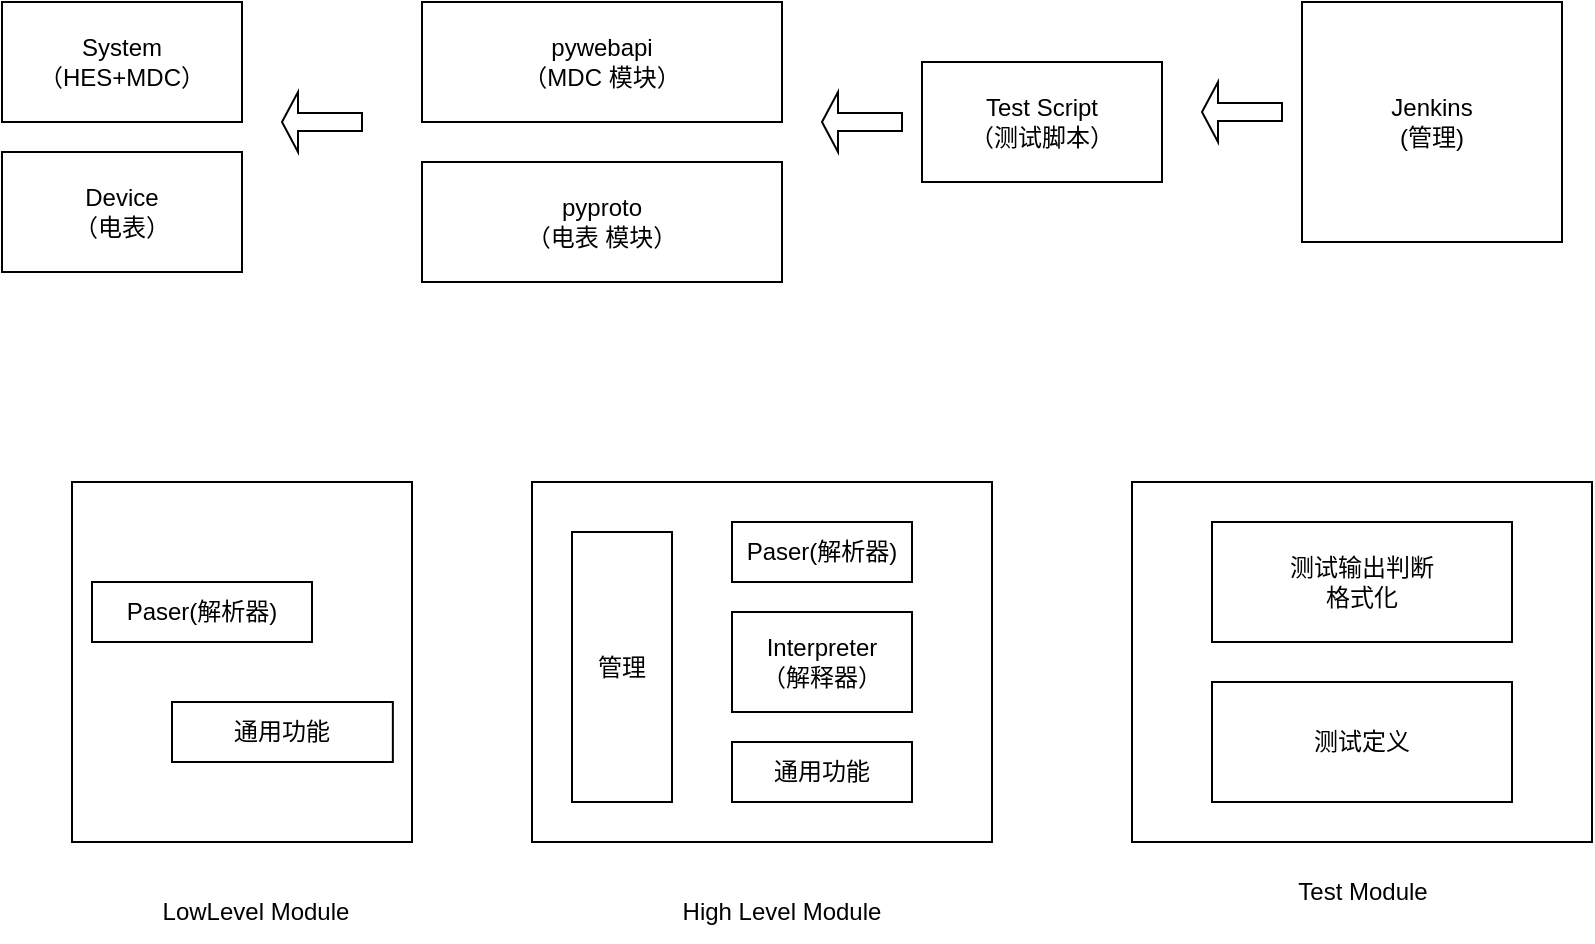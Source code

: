 <mxfile version="28.0.6">
  <diagram name="Page-1" id="stHkNYjPsgnvwqnEDeHq">
    <mxGraphModel dx="1097" dy="487" grid="1" gridSize="10" guides="1" tooltips="1" connect="1" arrows="1" fold="1" page="1" pageScale="1" pageWidth="850" pageHeight="1100" math="0" shadow="0">
      <root>
        <mxCell id="0" />
        <mxCell id="1" parent="0" />
        <mxCell id="VkH7h2HziBzFlEW19kWf-14" value="" style="group" vertex="1" connectable="0" parent="1">
          <mxGeometry x="35" y="120" width="780" height="140" as="geometry" />
        </mxCell>
        <mxCell id="fNABVySuIZl3mwV_Zrsj-1" value="Test Script&lt;div&gt;（测试脚本）&lt;/div&gt;" style="rounded=0;whiteSpace=wrap;html=1;" parent="VkH7h2HziBzFlEW19kWf-14" vertex="1">
          <mxGeometry x="460" y="30" width="120" height="60" as="geometry" />
        </mxCell>
        <mxCell id="fNABVySuIZl3mwV_Zrsj-2" value="Jenkins&lt;div&gt;(管理)&lt;/div&gt;" style="rounded=0;whiteSpace=wrap;html=1;" parent="VkH7h2HziBzFlEW19kWf-14" vertex="1">
          <mxGeometry x="650" width="130" height="120" as="geometry" />
        </mxCell>
        <mxCell id="VkH7h2HziBzFlEW19kWf-3" value="pywebapi&lt;br&gt;&lt;div&gt;（MDC 模块）&lt;/div&gt;" style="rounded=0;whiteSpace=wrap;html=1;" vertex="1" parent="VkH7h2HziBzFlEW19kWf-14">
          <mxGeometry x="210" width="180" height="60" as="geometry" />
        </mxCell>
        <mxCell id="VkH7h2HziBzFlEW19kWf-4" value="pyproto&lt;br&gt;&lt;div&gt;（电表 模块）&lt;/div&gt;" style="rounded=0;whiteSpace=wrap;html=1;" vertex="1" parent="VkH7h2HziBzFlEW19kWf-14">
          <mxGeometry x="210" y="80" width="180" height="60" as="geometry" />
        </mxCell>
        <mxCell id="VkH7h2HziBzFlEW19kWf-5" value="System&lt;div&gt;（HES+MDC）&lt;/div&gt;" style="rounded=0;whiteSpace=wrap;html=1;" vertex="1" parent="VkH7h2HziBzFlEW19kWf-14">
          <mxGeometry width="120" height="60" as="geometry" />
        </mxCell>
        <mxCell id="VkH7h2HziBzFlEW19kWf-6" value="Device&lt;div&gt;（电表）&lt;/div&gt;" style="rounded=0;whiteSpace=wrap;html=1;" vertex="1" parent="VkH7h2HziBzFlEW19kWf-14">
          <mxGeometry y="75" width="120" height="60" as="geometry" />
        </mxCell>
        <mxCell id="VkH7h2HziBzFlEW19kWf-11" value="" style="shape=singleArrow;direction=west;whiteSpace=wrap;html=1;" vertex="1" parent="VkH7h2HziBzFlEW19kWf-14">
          <mxGeometry x="600" y="40" width="40" height="30" as="geometry" />
        </mxCell>
        <mxCell id="VkH7h2HziBzFlEW19kWf-12" value="" style="shape=singleArrow;direction=west;whiteSpace=wrap;html=1;" vertex="1" parent="VkH7h2HziBzFlEW19kWf-14">
          <mxGeometry x="410" y="45" width="40" height="30" as="geometry" />
        </mxCell>
        <mxCell id="VkH7h2HziBzFlEW19kWf-13" value="" style="shape=singleArrow;direction=west;whiteSpace=wrap;html=1;" vertex="1" parent="VkH7h2HziBzFlEW19kWf-14">
          <mxGeometry x="140" y="45" width="40" height="30" as="geometry" />
        </mxCell>
        <mxCell id="VkH7h2HziBzFlEW19kWf-19" value="" style="group" vertex="1" connectable="0" parent="1">
          <mxGeometry x="600" y="360" width="230" height="220" as="geometry" />
        </mxCell>
        <mxCell id="VkH7h2HziBzFlEW19kWf-15" value="" style="rounded=0;whiteSpace=wrap;html=1;" vertex="1" parent="VkH7h2HziBzFlEW19kWf-19">
          <mxGeometry width="230" height="180" as="geometry" />
        </mxCell>
        <mxCell id="VkH7h2HziBzFlEW19kWf-16" value="测试输出判断&lt;div&gt;格式化&lt;/div&gt;" style="rounded=0;whiteSpace=wrap;html=1;" vertex="1" parent="VkH7h2HziBzFlEW19kWf-19">
          <mxGeometry x="40" y="20" width="150" height="60" as="geometry" />
        </mxCell>
        <mxCell id="VkH7h2HziBzFlEW19kWf-17" value="测试定义" style="rounded=0;whiteSpace=wrap;html=1;" vertex="1" parent="VkH7h2HziBzFlEW19kWf-19">
          <mxGeometry x="40" y="100" width="150" height="60" as="geometry" />
        </mxCell>
        <mxCell id="VkH7h2HziBzFlEW19kWf-18" value="Test Module" style="text;html=1;align=center;verticalAlign=middle;whiteSpace=wrap;rounded=0;" vertex="1" parent="VkH7h2HziBzFlEW19kWf-19">
          <mxGeometry x="72.5" y="190" width="85" height="30" as="geometry" />
        </mxCell>
        <mxCell id="VkH7h2HziBzFlEW19kWf-20" value="" style="group" vertex="1" connectable="0" parent="1">
          <mxGeometry x="300" y="360" width="230" height="230" as="geometry" />
        </mxCell>
        <mxCell id="VkH7h2HziBzFlEW19kWf-21" value="" style="rounded=0;whiteSpace=wrap;html=1;" vertex="1" parent="VkH7h2HziBzFlEW19kWf-20">
          <mxGeometry width="230" height="180" as="geometry" />
        </mxCell>
        <mxCell id="VkH7h2HziBzFlEW19kWf-22" value="Paser(解析器)" style="rounded=0;whiteSpace=wrap;html=1;" vertex="1" parent="VkH7h2HziBzFlEW19kWf-20">
          <mxGeometry x="100" y="20" width="90" height="30" as="geometry" />
        </mxCell>
        <mxCell id="VkH7h2HziBzFlEW19kWf-23" value="Interpreter&lt;div&gt;（解释器）&lt;/div&gt;" style="rounded=0;whiteSpace=wrap;html=1;" vertex="1" parent="VkH7h2HziBzFlEW19kWf-20">
          <mxGeometry x="100" y="65" width="90" height="50" as="geometry" />
        </mxCell>
        <mxCell id="VkH7h2HziBzFlEW19kWf-26" value="通用功能" style="rounded=0;whiteSpace=wrap;html=1;" vertex="1" parent="VkH7h2HziBzFlEW19kWf-20">
          <mxGeometry x="100" y="130" width="90" height="30" as="geometry" />
        </mxCell>
        <mxCell id="VkH7h2HziBzFlEW19kWf-30" value="管理" style="rounded=0;whiteSpace=wrap;html=1;" vertex="1" parent="VkH7h2HziBzFlEW19kWf-20">
          <mxGeometry x="20" y="25" width="50" height="135" as="geometry" />
        </mxCell>
        <mxCell id="VkH7h2HziBzFlEW19kWf-31" value="High Level Module" style="text;html=1;align=center;verticalAlign=middle;whiteSpace=wrap;rounded=0;" vertex="1" parent="VkH7h2HziBzFlEW19kWf-20">
          <mxGeometry x="60" y="200" width="130" height="30" as="geometry" />
        </mxCell>
        <mxCell id="VkH7h2HziBzFlEW19kWf-32" value="" style="group" vertex="1" connectable="0" parent="1">
          <mxGeometry x="70" y="360" width="170" height="230" as="geometry" />
        </mxCell>
        <mxCell id="VkH7h2HziBzFlEW19kWf-33" value="" style="rounded=0;whiteSpace=wrap;html=1;" vertex="1" parent="VkH7h2HziBzFlEW19kWf-32">
          <mxGeometry width="170" height="180" as="geometry" />
        </mxCell>
        <mxCell id="VkH7h2HziBzFlEW19kWf-34" value="Paser(解析器)" style="rounded=0;whiteSpace=wrap;html=1;" vertex="1" parent="VkH7h2HziBzFlEW19kWf-32">
          <mxGeometry x="10" y="50" width="110" height="30" as="geometry" />
        </mxCell>
        <mxCell id="VkH7h2HziBzFlEW19kWf-36" value="通用功能" style="rounded=0;whiteSpace=wrap;html=1;" vertex="1" parent="VkH7h2HziBzFlEW19kWf-32">
          <mxGeometry x="50" y="110" width="110.43" height="30" as="geometry" />
        </mxCell>
        <mxCell id="VkH7h2HziBzFlEW19kWf-38" value="LowLevel Module" style="text;html=1;align=center;verticalAlign=middle;whiteSpace=wrap;rounded=0;" vertex="1" parent="VkH7h2HziBzFlEW19kWf-32">
          <mxGeometry x="44.348" y="200" width="96.087" height="30" as="geometry" />
        </mxCell>
      </root>
    </mxGraphModel>
  </diagram>
</mxfile>
